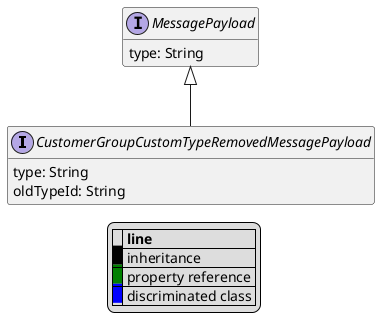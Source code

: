 @startuml

hide empty fields
hide empty methods
legend
|= |= line |
|<back:black>   </back>| inheritance |
|<back:green>   </back>| property reference |
|<back:blue>   </back>| discriminated class |
endlegend
interface CustomerGroupCustomTypeRemovedMessagePayload [[CustomerGroupCustomTypeRemovedMessagePayload.svg]] extends MessagePayload {
    type: String
    oldTypeId: String
}
interface MessagePayload [[MessagePayload.svg]]  {
    type: String
}





@enduml
